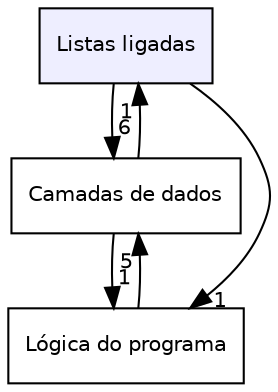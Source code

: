 digraph "Listas ligadas" {
  compound=true
  node [ fontsize="10", fontname="Helvetica"];
  edge [ labelfontsize="10", labelfontname="Helvetica"];
  dir_128eb77c8cbc6b02dcdc625ba489b3f6 [shape=box, label="Listas ligadas", style="filled", fillcolor="#eeeeff", pencolor="black", URL="dir_128eb77c8cbc6b02dcdc625ba489b3f6.html"];
  dir_6c45dfb727ac4da4d4fa816dfdf95567 [shape=box label="Camadas de dados" URL="dir_6c45dfb727ac4da4d4fa816dfdf95567.html"];
  dir_66df70024ee8e85243b38eab024a2620 [shape=box label="Lógica do programa" URL="dir_66df70024ee8e85243b38eab024a2620.html"];
  dir_6c45dfb727ac4da4d4fa816dfdf95567->dir_66df70024ee8e85243b38eab024a2620 [headlabel="1", labeldistance=1.5 headhref="dir_000001_000009.html"];
  dir_6c45dfb727ac4da4d4fa816dfdf95567->dir_128eb77c8cbc6b02dcdc625ba489b3f6 [headlabel="1", labeldistance=1.5 headhref="dir_000001_000008.html"];
  dir_66df70024ee8e85243b38eab024a2620->dir_6c45dfb727ac4da4d4fa816dfdf95567 [headlabel="5", labeldistance=1.5 headhref="dir_000009_000001.html"];
  dir_128eb77c8cbc6b02dcdc625ba489b3f6->dir_6c45dfb727ac4da4d4fa816dfdf95567 [headlabel="6", labeldistance=1.5 headhref="dir_000008_000001.html"];
  dir_128eb77c8cbc6b02dcdc625ba489b3f6->dir_66df70024ee8e85243b38eab024a2620 [headlabel="1", labeldistance=1.5 headhref="dir_000008_000009.html"];
}
